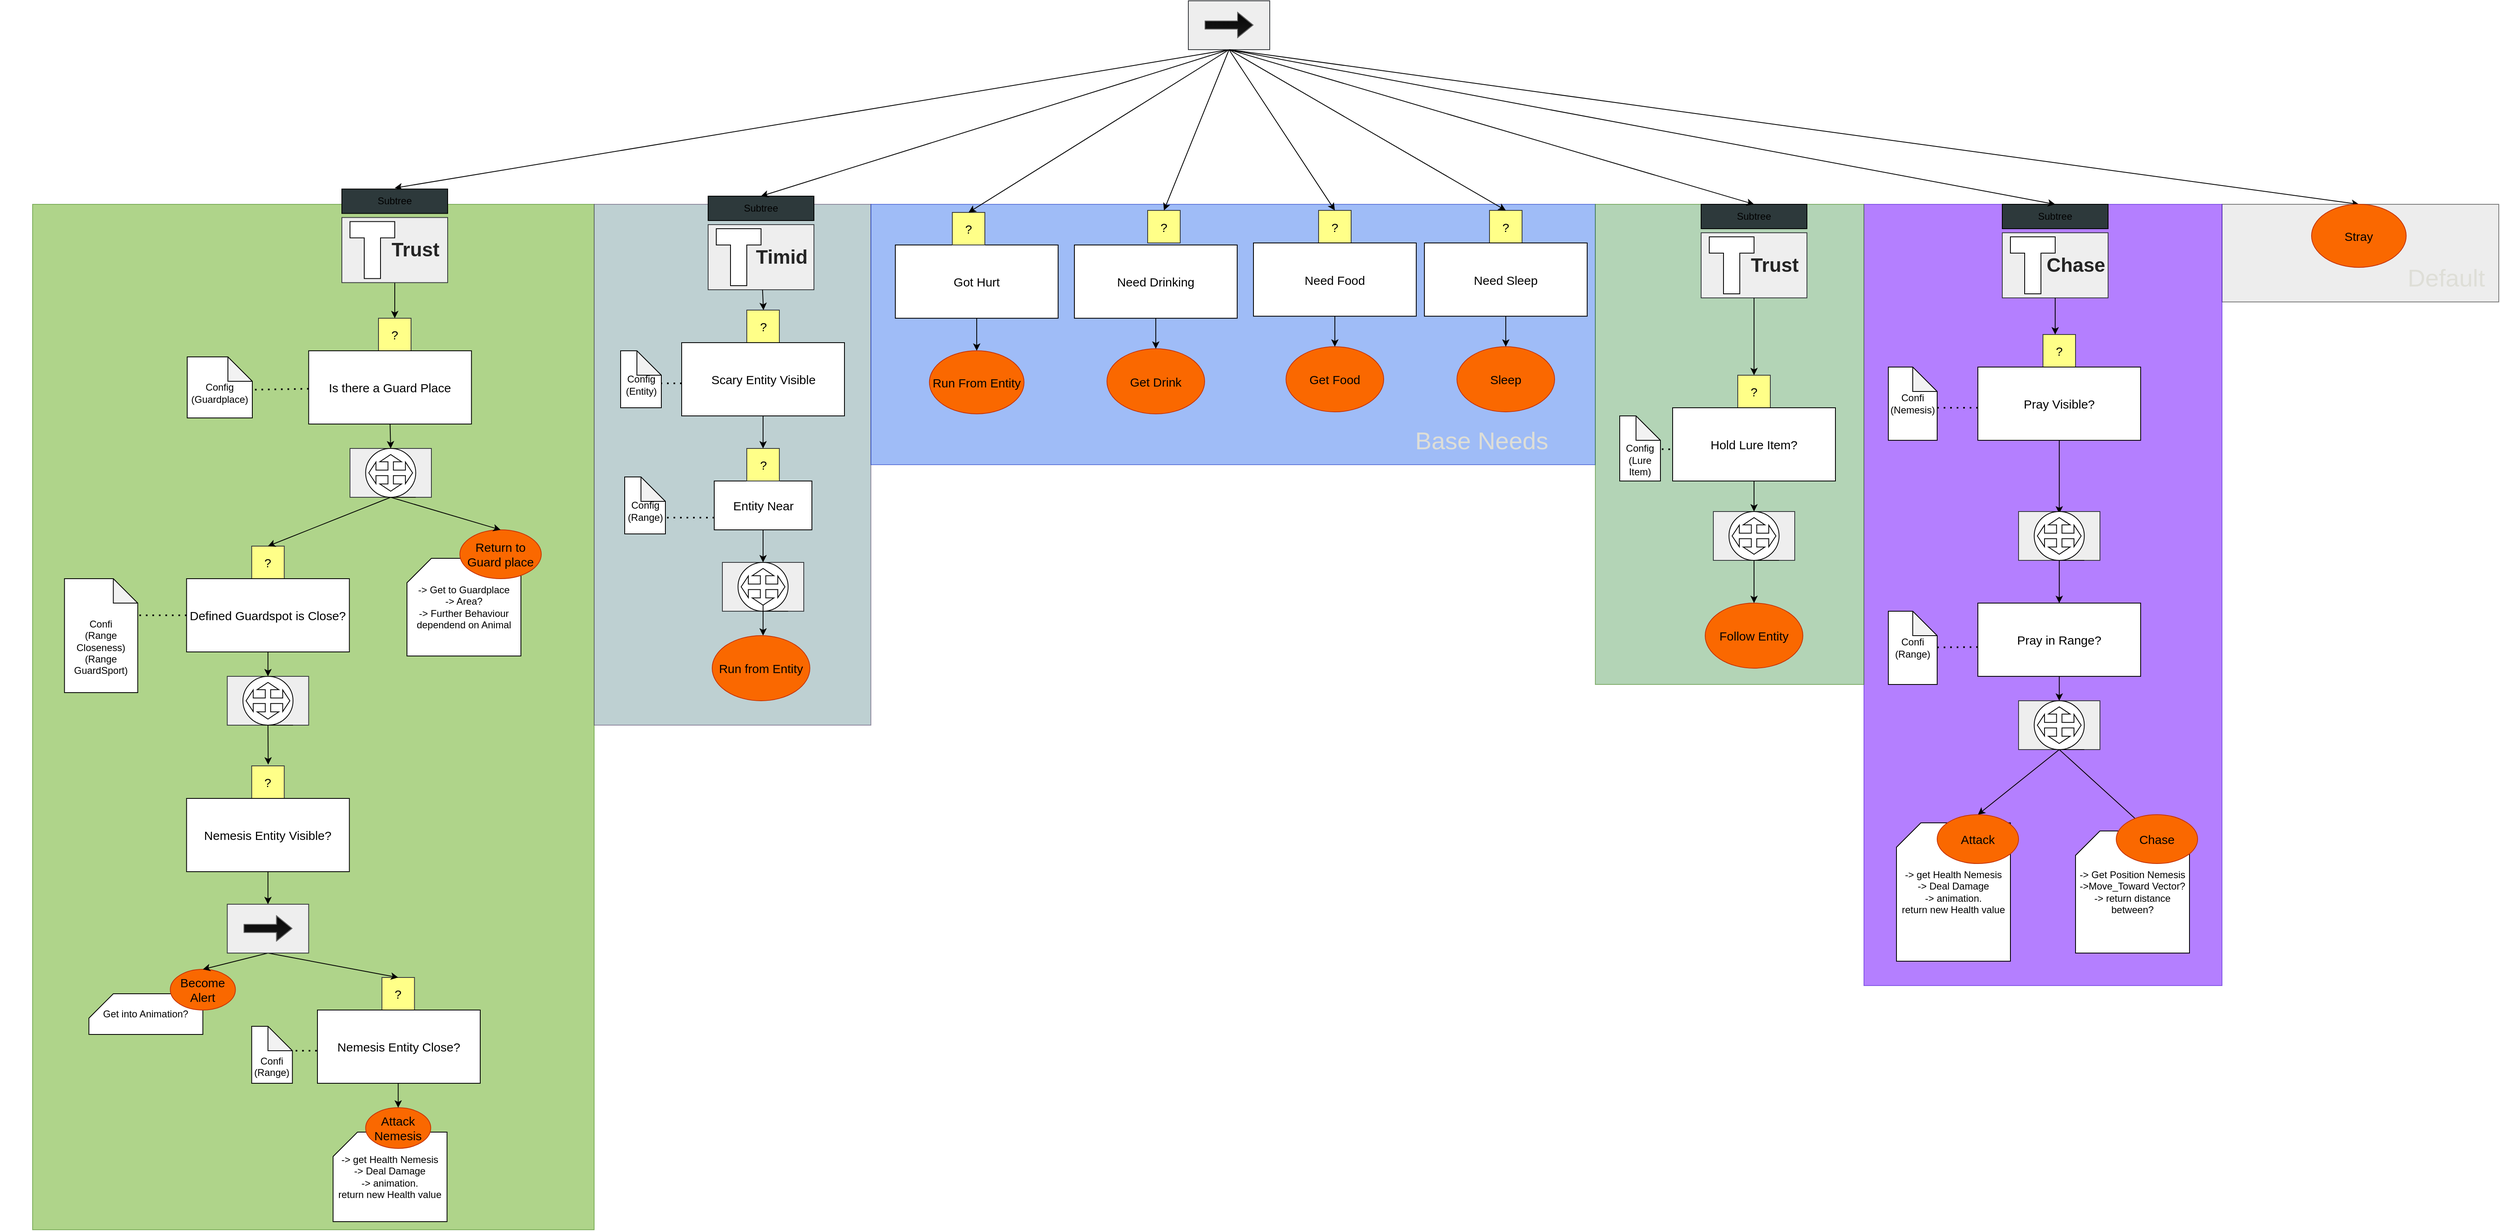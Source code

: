 <mxfile>
    <diagram id="Z_F1ucNjSrVNeIuePCGY" name="Page-1">
        <mxGraphModel dx="2148" dy="1580" grid="1" gridSize="10" guides="1" tooltips="1" connect="1" arrows="1" fold="1" page="1" pageScale="1" pageWidth="1800" pageHeight="1600" math="0" shadow="0">
            <root>
                <mxCell id="0"/>
                <mxCell id="1" parent="0"/>
                <mxCell id="317" value="" style="rounded=0;whiteSpace=wrap;html=1;labelBackgroundColor=#F5F5F5;fontSize=15;opacity=50;fillColor=#DBDBDB;" vertex="1" parent="1">
                    <mxGeometry x="2840" y="280" width="340" height="120" as="geometry"/>
                </mxCell>
                <mxCell id="229" value="" style="rounded=0;whiteSpace=wrap;html=1;labelBackgroundColor=#F5F5F5;fontSize=15;fontColor=#ffffff;fillColor=#60a917;strokeColor=#2D7600;opacity=50;" vertex="1" parent="1">
                    <mxGeometry x="150" y="280" width="690" height="1260" as="geometry"/>
                </mxCell>
                <mxCell id="43" value="" style="group" vertex="1" connectable="0" parent="1">
                    <mxGeometry x="110" y="360" width="1070" height="1170" as="geometry"/>
                </mxCell>
                <mxCell id="230" value="" style="rounded=0;whiteSpace=wrap;html=1;labelBackgroundColor=#F5F5F5;fontSize=15;fontColor=#ffffff;fillColor=#7EA2A6;strokeColor=#432D57;opacity=50;" vertex="1" parent="43">
                    <mxGeometry x="730" y="-80" width="340" height="640" as="geometry"/>
                </mxCell>
                <mxCell id="2" value="-&amp;gt; get Health Nemesis&lt;br&gt;-&amp;gt; Deal Damage&lt;br&gt;-&amp;gt; animation.&lt;br&gt;return new Health value" style="shape=card;whiteSpace=wrap;html=1;" vertex="1" parent="43">
                    <mxGeometry x="409.23" y="1060" width="140" height="110" as="geometry"/>
                </mxCell>
                <mxCell id="3" value="Get into Animation?" style="shape=card;whiteSpace=wrap;html=1;" vertex="1" parent="43">
                    <mxGeometry x="109.23" y="890" width="140" height="50" as="geometry"/>
                </mxCell>
                <mxCell id="4" value="&lt;font style=&quot;font-size: 15px&quot; color=&quot;#000000&quot;&gt;?&lt;/font&gt;" style="rounded=0;whiteSpace=wrap;html=1;fillColor=#ffff88;strokeColor=#36393d;" vertex="1" parent="43">
                    <mxGeometry x="469.23" y="870" width="40" height="40" as="geometry"/>
                </mxCell>
                <mxCell id="5" value="&lt;font style=&quot;font-size: 15px&quot; color=&quot;#000000&quot;&gt;?&lt;/font&gt;" style="rounded=0;whiteSpace=wrap;html=1;fillColor=#ffff88;strokeColor=#36393d;" vertex="1" parent="43">
                    <mxGeometry x="309.23" y="610" width="40" height="40" as="geometry"/>
                </mxCell>
                <mxCell id="6" value="" style="edgeStyle=none;html=1;entryX=0.5;entryY=0;entryDx=0;entryDy=0;exitX=0.5;exitY=1;exitDx=0;exitDy=0;" edge="1" parent="43" source="8">
                    <mxGeometry relative="1" as="geometry">
                        <mxPoint x="309.23" y="490" as="sourcePoint"/>
                        <mxPoint x="329.23" y="500" as="targetPoint"/>
                    </mxGeometry>
                </mxCell>
                <mxCell id="7" value="&lt;font style=&quot;font-size: 15px&quot; color=&quot;#000000&quot;&gt;?&lt;/font&gt;" style="rounded=0;whiteSpace=wrap;html=1;fillColor=#ffff88;strokeColor=#36393d;" vertex="1" parent="43">
                    <mxGeometry x="309.23" y="340" width="40" height="40" as="geometry"/>
                </mxCell>
                <mxCell id="8" value="&lt;font style=&quot;font-size: 15px&quot;&gt;Defined Guardspot is Close?&lt;/font&gt;" style="rounded=0;whiteSpace=wrap;html=1;" vertex="1" parent="43">
                    <mxGeometry x="229.23" y="380" width="200" height="90" as="geometry"/>
                </mxCell>
                <mxCell id="9" value="" style="edgeStyle=none;html=1;exitX=0.5;exitY=1;exitDx=0;exitDy=0;entryX=0.5;entryY=0;entryDx=0;entryDy=0;" edge="1" parent="43" target="33" source="47">
                    <mxGeometry relative="1" as="geometry">
                        <mxPoint x="499.23" y="190" as="sourcePoint"/>
                    </mxGeometry>
                </mxCell>
                <mxCell id="10" value="&lt;font style=&quot;font-size: 15px&quot;&gt;Nemesis Entity Visible?&lt;/font&gt;" style="rounded=0;whiteSpace=wrap;html=1;" vertex="1" parent="43">
                    <mxGeometry x="229.23" y="650" width="200" height="90" as="geometry"/>
                </mxCell>
                <mxCell id="12" value="&lt;font style=&quot;font-size: 15px&quot;&gt;Nemesis Entity Close?&lt;/font&gt;" style="rounded=0;whiteSpace=wrap;html=1;" vertex="1" parent="43">
                    <mxGeometry x="390" y="910" width="200" height="90" as="geometry"/>
                </mxCell>
                <mxCell id="13" value="" style="edgeStyle=none;html=1;entryX=0.506;entryY=-0.039;entryDx=0;entryDy=0;exitX=0.5;exitY=1;exitDx=0;exitDy=0;entryPerimeter=0;" edge="1" parent="43" target="5">
                    <mxGeometry relative="1" as="geometry">
                        <mxPoint x="329.23" y="560" as="sourcePoint"/>
                        <mxPoint x="339.23" y="510" as="targetPoint"/>
                    </mxGeometry>
                </mxCell>
                <mxCell id="14" value="" style="edgeStyle=none;html=1;exitX=0.5;exitY=1;exitDx=0;exitDy=0;" edge="1" parent="43" source="10">
                    <mxGeometry relative="1" as="geometry">
                        <mxPoint x="349.23" y="490" as="sourcePoint"/>
                        <mxPoint x="329.23" y="780" as="targetPoint"/>
                    </mxGeometry>
                </mxCell>
                <mxCell id="15" value="Become&lt;br&gt;Alert" style="ellipse;whiteSpace=wrap;html=1;fontSize=15;fillColor=#fa6800;strokeColor=#C73500;fontColor=#000000;" vertex="1" parent="43">
                    <mxGeometry x="209.23" y="860" width="80" height="50" as="geometry"/>
                </mxCell>
                <mxCell id="16" value="&lt;br&gt;&lt;br&gt;Confi&lt;br&gt;(Range Closeness)&lt;br&gt;(Range GuardSport)" style="shape=note;whiteSpace=wrap;html=1;backgroundOutline=1;darkOpacity=0.05;" vertex="1" parent="43">
                    <mxGeometry x="79.23" y="380" width="90" height="140" as="geometry"/>
                </mxCell>
                <mxCell id="17" value="" style="endArrow=none;dashed=1;html=1;dashPattern=1 3;strokeWidth=2;fontSize=15;exitX=0;exitY=0.5;exitDx=0;exitDy=0;" edge="1" parent="43" source="8">
                    <mxGeometry width="50" height="50" relative="1" as="geometry">
                        <mxPoint x="329.23" y="480" as="sourcePoint"/>
                        <mxPoint x="169.23" y="425" as="targetPoint"/>
                    </mxGeometry>
                </mxCell>
                <mxCell id="18" value="" style="endArrow=classic;html=1;fontSize=15;entryX=0.5;entryY=0;entryDx=0;entryDy=0;exitX=0.5;exitY=1;exitDx=0;exitDy=0;" edge="1" parent="43" target="15">
                    <mxGeometry width="50" height="50" relative="1" as="geometry">
                        <mxPoint x="329.23" y="840" as="sourcePoint"/>
                        <mxPoint x="299.23" y="760" as="targetPoint"/>
                    </mxGeometry>
                </mxCell>
                <mxCell id="19" value="Attack&lt;br&gt;Nemesis" style="ellipse;whiteSpace=wrap;html=1;fontSize=15;fillColor=#fa6800;strokeColor=#C73500;fontColor=#000000;" vertex="1" parent="43">
                    <mxGeometry x="449.23" y="1030" width="80" height="50" as="geometry"/>
                </mxCell>
                <mxCell id="11" value="" style="edgeStyle=none;html=1;" edge="1" parent="43" target="19">
                    <mxGeometry relative="1" as="geometry">
                        <mxPoint x="489.23" y="1000" as="sourcePoint"/>
                    </mxGeometry>
                </mxCell>
                <mxCell id="20" value="&lt;br&gt;&lt;br&gt;Confi&lt;br&gt;(Range)" style="shape=note;whiteSpace=wrap;html=1;backgroundOutline=1;darkOpacity=0.05;" vertex="1" parent="43">
                    <mxGeometry x="309.23" y="930" width="50" height="70" as="geometry"/>
                </mxCell>
                <mxCell id="21" value="" style="endArrow=none;dashed=1;html=1;dashPattern=1 3;strokeWidth=2;fontSize=15;" edge="1" parent="43">
                    <mxGeometry width="50" height="50" relative="1" as="geometry">
                        <mxPoint x="389.23" y="960" as="sourcePoint"/>
                        <mxPoint x="359.23" y="960" as="targetPoint"/>
                    </mxGeometry>
                </mxCell>
                <mxCell id="22" value="" style="edgeStyle=none;html=1;entryX=0.5;entryY=0;entryDx=0;entryDy=0;exitX=0.5;exitY=1;exitDx=0;exitDy=0;" edge="1" parent="43" source="33" target="7">
                    <mxGeometry relative="1" as="geometry">
                        <mxPoint x="489.23" y="250" as="sourcePoint"/>
                        <mxPoint x="339.23" y="510" as="targetPoint"/>
                    </mxGeometry>
                </mxCell>
                <mxCell id="26" value="-&amp;gt; Get to Guardplace&lt;br&gt;-&amp;gt; Area?&lt;br&gt;-&amp;gt; Further Behaviour dependend on Animal" style="shape=card;whiteSpace=wrap;html=1;" vertex="1" parent="43">
                    <mxGeometry x="500" y="355" width="140" height="120" as="geometry"/>
                </mxCell>
                <mxCell id="28" value="Return to Guard place" style="ellipse;whiteSpace=wrap;html=1;fontSize=15;fillColor=#fa6800;strokeColor=#C73500;fontColor=#000000;" vertex="1" parent="43">
                    <mxGeometry x="565" y="320" width="100" height="60" as="geometry"/>
                </mxCell>
                <mxCell id="31" value="" style="group" vertex="1" connectable="0" parent="43">
                    <mxGeometry x="430" y="220" width="100" height="60" as="geometry"/>
                </mxCell>
                <mxCell id="32" value="" style="rounded=0;whiteSpace=wrap;html=1;fontSize=15;fillColor=#eeeeee;strokeColor=#36393d;" vertex="1" parent="31">
                    <mxGeometry width="100" height="60" as="geometry"/>
                </mxCell>
                <mxCell id="33" value="" style="shape=tapeData;whiteSpace=wrap;html=1;perimeter=ellipsePerimeter;fillColor=#FFFFFF;strokeColor=#050505;" vertex="1" parent="31">
                    <mxGeometry x="19.231" width="61.538" height="60" as="geometry"/>
                </mxCell>
                <mxCell id="34" value="&lt;br&gt;" style="html=1;shadow=0;dashed=0;align=center;verticalAlign=middle;shape=mxgraph.arrows2.quadArrow;dy=3.33;dx=8.83;notch=24;arrowHead=10;" vertex="1" parent="31">
                    <mxGeometry x="23.077" y="7.5" width="53.846" height="45" as="geometry"/>
                </mxCell>
                <mxCell id="23" value="" style="edgeStyle=none;html=1;exitX=0.5;exitY=1;exitDx=0;exitDy=0;entryX=0.5;entryY=0;entryDx=0;entryDy=0;" edge="1" parent="43" source="33" target="28">
                    <mxGeometry relative="1" as="geometry">
                        <mxPoint x="420" y="250" as="sourcePoint"/>
                        <mxPoint x="660" y="320" as="targetPoint"/>
                    </mxGeometry>
                </mxCell>
                <mxCell id="35" value="" style="group" vertex="1" connectable="0" parent="43">
                    <mxGeometry x="279.23" y="500" width="100" height="60" as="geometry"/>
                </mxCell>
                <mxCell id="36" value="" style="rounded=0;whiteSpace=wrap;html=1;fontSize=15;fillColor=#eeeeee;strokeColor=#36393d;" vertex="1" parent="35">
                    <mxGeometry width="100" height="60" as="geometry"/>
                </mxCell>
                <mxCell id="37" value="" style="shape=tapeData;whiteSpace=wrap;html=1;perimeter=ellipsePerimeter;fillColor=#FFFFFF;strokeColor=#050505;" vertex="1" parent="35">
                    <mxGeometry x="19.231" width="61.538" height="60" as="geometry"/>
                </mxCell>
                <mxCell id="38" value="&lt;br&gt;" style="html=1;shadow=0;dashed=0;align=center;verticalAlign=middle;shape=mxgraph.arrows2.quadArrow;dy=3.33;dx=8.83;notch=24;arrowHead=10;" vertex="1" parent="35">
                    <mxGeometry x="23.077" y="7.5" width="53.846" height="45" as="geometry"/>
                </mxCell>
                <mxCell id="39" value="" style="endArrow=classic;html=1;fontSize=15;entryX=0.5;entryY=0;entryDx=0;entryDy=0;exitX=0.5;exitY=1;exitDx=0;exitDy=0;" edge="1" parent="43" target="4">
                    <mxGeometry width="50" height="50" relative="1" as="geometry">
                        <mxPoint x="329.23" y="840" as="sourcePoint"/>
                        <mxPoint x="249.23" y="870" as="targetPoint"/>
                        <Array as="points"/>
                    </mxGeometry>
                </mxCell>
                <mxCell id="40" value="" style="group" vertex="1" connectable="0" parent="43">
                    <mxGeometry x="279.23" y="780" width="100" height="60" as="geometry"/>
                </mxCell>
                <mxCell id="41" value="" style="rounded=0;whiteSpace=wrap;html=1;fontSize=15;fillColor=#eeeeee;strokeColor=#36393d;" vertex="1" parent="40">
                    <mxGeometry width="100" height="60" as="geometry"/>
                </mxCell>
                <mxCell id="42" value="" style="shape=flexArrow;endArrow=classic;html=1;fillColor=#050505;gradientColor=#191919;strokeColor=#666666;" edge="1" parent="40">
                    <mxGeometry width="50" height="50" relative="1" as="geometry">
                        <mxPoint x="20" y="29.71" as="sourcePoint"/>
                        <mxPoint x="80" y="29.71" as="targetPoint"/>
                        <Array as="points">
                            <mxPoint x="40" y="29.71"/>
                            <mxPoint x="50" y="29.71"/>
                        </Array>
                    </mxGeometry>
                </mxCell>
                <mxCell id="46" value="&lt;font style=&quot;font-size: 15px&quot; color=&quot;#000000&quot;&gt;?&lt;/font&gt;" style="rounded=0;whiteSpace=wrap;html=1;fillColor=#ffff88;strokeColor=#36393d;" vertex="1" parent="43">
                    <mxGeometry x="465" y="60" width="40" height="40" as="geometry"/>
                </mxCell>
                <mxCell id="47" value="&lt;font style=&quot;font-size: 15px&quot;&gt;Is there a Guard Place&lt;/font&gt;" style="rounded=0;whiteSpace=wrap;html=1;" vertex="1" parent="43">
                    <mxGeometry x="379.23" y="100" width="200" height="90" as="geometry"/>
                </mxCell>
                <mxCell id="52" value="" style="edgeStyle=none;html=1;" edge="1" parent="43" source="46">
                    <mxGeometry relative="1" as="geometry">
                        <mxPoint x="499.23" y="100" as="targetPoint"/>
                    </mxGeometry>
                </mxCell>
                <mxCell id="53" value="" style="edgeStyle=none;html=1;" edge="1" parent="43" source="46">
                    <mxGeometry relative="1" as="geometry">
                        <mxPoint x="499.23" y="100" as="targetPoint"/>
                    </mxGeometry>
                </mxCell>
                <mxCell id="186" value="&lt;br&gt;Config&lt;br&gt;(Guardplace)" style="shape=note;whiteSpace=wrap;html=1;backgroundOutline=1;darkOpacity=0.05;" vertex="1" parent="43">
                    <mxGeometry x="230.0" y="107.5" width="80" height="75" as="geometry"/>
                </mxCell>
                <mxCell id="188" value="" style="endArrow=none;dashed=1;html=1;dashPattern=1 3;strokeWidth=2;fontSize=15;entryX=0.99;entryY=0.538;entryDx=0;entryDy=0;entryPerimeter=0;" edge="1" parent="43" source="47" target="186">
                    <mxGeometry width="50" height="50" relative="1" as="geometry">
                        <mxPoint x="330" y="148" as="sourcePoint"/>
                        <mxPoint x="369.23" y="160" as="targetPoint"/>
                    </mxGeometry>
                </mxCell>
                <mxCell id="217" value="" style="edgeStyle=none;html=1;fontColor=#242424;entryX=0.5;entryY=0;entryDx=0;entryDy=0;exitX=0.5;exitY=1;exitDx=0;exitDy=0;" edge="1" parent="43" target="46">
                    <mxGeometry relative="1" as="geometry">
                        <mxPoint x="485" y="15.0" as="sourcePoint"/>
                    </mxGeometry>
                </mxCell>
                <mxCell id="72" value="&lt;font style=&quot;font-size: 15px&quot; color=&quot;#000000&quot;&gt;?&lt;/font&gt;" style="rounded=0;whiteSpace=wrap;html=1;fillColor=#ffff88;strokeColor=#36393d;" vertex="1" parent="43">
                    <mxGeometry x="917.5" y="50" width="40" height="40" as="geometry"/>
                </mxCell>
                <mxCell id="73" value="&lt;font style=&quot;font-size: 15px&quot;&gt;Scary Entity Visible&lt;/font&gt;" style="rounded=0;whiteSpace=wrap;html=1;" vertex="1" parent="43">
                    <mxGeometry x="837.5" y="90" width="200" height="90" as="geometry"/>
                </mxCell>
                <mxCell id="74" value="Entity Near" style="rounded=0;whiteSpace=wrap;html=1;fontSize=15;" vertex="1" parent="43">
                    <mxGeometry x="877.5" y="260" width="120" height="60" as="geometry"/>
                </mxCell>
                <mxCell id="76" value="" style="endArrow=classic;html=1;fontSize=15;exitX=0.5;exitY=1;exitDx=0;exitDy=0;entryX=0.5;entryY=0;entryDx=0;entryDy=0;" edge="1" parent="43" source="74">
                    <mxGeometry width="50" height="50" relative="1" as="geometry">
                        <mxPoint x="937.5" y="350" as="sourcePoint"/>
                        <mxPoint x="937.5" y="360" as="targetPoint"/>
                    </mxGeometry>
                </mxCell>
                <mxCell id="82" value="&lt;font style=&quot;font-size: 15px&quot; color=&quot;#000000&quot;&gt;?&lt;/font&gt;" style="rounded=0;whiteSpace=wrap;html=1;fillColor=#ffff88;strokeColor=#36393d;" vertex="1" parent="43">
                    <mxGeometry x="917.5" y="220" width="40" height="40" as="geometry"/>
                </mxCell>
                <mxCell id="108" value="" style="group" vertex="1" connectable="0" parent="43">
                    <mxGeometry x="887.5" y="360" width="100" height="60" as="geometry"/>
                </mxCell>
                <mxCell id="109" value="" style="rounded=0;whiteSpace=wrap;html=1;fontSize=15;fillColor=#eeeeee;strokeColor=#36393d;" vertex="1" parent="108">
                    <mxGeometry width="100" height="60" as="geometry"/>
                </mxCell>
                <mxCell id="110" value="" style="shape=tapeData;whiteSpace=wrap;html=1;perimeter=ellipsePerimeter;fillColor=#FFFFFF;strokeColor=#050505;" vertex="1" parent="108">
                    <mxGeometry x="19.231" width="61.538" height="60" as="geometry"/>
                </mxCell>
                <mxCell id="111" value="&lt;br&gt;" style="html=1;shadow=0;dashed=0;align=center;verticalAlign=middle;shape=mxgraph.arrows2.quadArrow;dy=3.33;dx=8.83;notch=24;arrowHead=10;" vertex="1" parent="108">
                    <mxGeometry x="23.077" y="7.5" width="53.846" height="45" as="geometry"/>
                </mxCell>
                <mxCell id="125" value="" style="edgeStyle=none;html=1;fontColor=#242424;" edge="1" parent="43" target="82">
                    <mxGeometry relative="1" as="geometry">
                        <mxPoint x="937.5" y="180" as="sourcePoint"/>
                    </mxGeometry>
                </mxCell>
                <mxCell id="126" value="" style="edgeStyle=none;html=1;fontColor=#242424;" edge="1" parent="43" source="111">
                    <mxGeometry relative="1" as="geometry">
                        <mxPoint x="937.5" y="450" as="targetPoint"/>
                    </mxGeometry>
                </mxCell>
                <mxCell id="185" value="" style="endArrow=none;dashed=1;html=1;dashPattern=1 3;strokeWidth=2;fontSize=15;" edge="1" parent="43">
                    <mxGeometry width="50" height="50" relative="1" as="geometry">
                        <mxPoint x="837.5" y="140" as="sourcePoint"/>
                        <mxPoint x="807.5" y="140" as="targetPoint"/>
                        <Array as="points"/>
                    </mxGeometry>
                </mxCell>
                <mxCell id="220" value="" style="endArrow=none;dashed=1;html=1;dashPattern=1 3;strokeWidth=2;fontSize=15;entryX=0;entryY=0;entryDx=50;entryDy=50;entryPerimeter=0;exitX=0;exitY=0.75;exitDx=0;exitDy=0;" edge="1" parent="43" source="74" target="219">
                    <mxGeometry width="50" height="50" relative="1" as="geometry">
                        <mxPoint x="847.5" y="150" as="sourcePoint"/>
                        <mxPoint x="817.5" y="150" as="targetPoint"/>
                        <Array as="points"/>
                    </mxGeometry>
                </mxCell>
                <mxCell id="180" value="&lt;br&gt;Config&lt;br&gt;(Entity)" style="shape=note;whiteSpace=wrap;html=1;backgroundOutline=1;darkOpacity=0.05;" vertex="1" parent="43">
                    <mxGeometry x="762.5" y="100" width="50" height="70" as="geometry"/>
                </mxCell>
                <mxCell id="219" value="&lt;br&gt;Config&lt;br&gt;(Range)" style="shape=note;whiteSpace=wrap;html=1;backgroundOutline=1;darkOpacity=0.05;" vertex="1" parent="43">
                    <mxGeometry x="767.5" y="255" width="50" height="70" as="geometry"/>
                </mxCell>
                <mxCell id="309" value="" style="rounded=0;whiteSpace=wrap;html=1;labelBackgroundColor=#F5F5F5;fontSize=15;fontColor=#ffffff;fillColor=#6a00ff;strokeColor=#3700CC;opacity=50;" vertex="1" parent="1">
                    <mxGeometry x="2400" y="280" width="440" height="960" as="geometry"/>
                </mxCell>
                <mxCell id="97" value="" style="group" vertex="1" connectable="0" parent="1">
                    <mxGeometry x="880" y="270" width="1190" height="1270" as="geometry"/>
                </mxCell>
                <mxCell id="231" value="" style="rounded=0;whiteSpace=wrap;html=1;labelBackgroundColor=#F5F5F5;fontSize=15;fontColor=#ffffff;fillColor=#417BEF;strokeColor=#001DBC;opacity=50;" vertex="1" parent="97">
                    <mxGeometry x="300" y="10" width="890" height="320" as="geometry"/>
                </mxCell>
                <mxCell id="77" value="Run from Entity" style="ellipse;whiteSpace=wrap;html=1;fontSize=15;fillColor=#fa6800;strokeColor=#C73500;fontColor=#000000;" vertex="1" parent="97">
                    <mxGeometry x="105" y="540" width="120" height="80" as="geometry"/>
                </mxCell>
                <mxCell id="98" value="" style="group" vertex="1" connectable="0" parent="97">
                    <mxGeometry x="90" width="150" height="140" as="geometry"/>
                </mxCell>
                <mxCell id="103" value="Subtree" style="rounded=0;whiteSpace=wrap;html=1;fillColor=#2D393B;" vertex="1" parent="98">
                    <mxGeometry x="10" width="130" height="30" as="geometry"/>
                </mxCell>
                <mxCell id="327" value="" style="rounded=0;whiteSpace=wrap;html=1;fontSize=15;fillColor=#eeeeee;strokeColor=#36393d;" vertex="1" parent="98">
                    <mxGeometry x="10" y="35" width="130" height="80" as="geometry"/>
                </mxCell>
                <mxCell id="328" value="" style="shape=tee;whiteSpace=wrap;html=1;" vertex="1" parent="98">
                    <mxGeometry x="20" y="40" width="55" height="70" as="geometry"/>
                </mxCell>
                <mxCell id="329" value="&lt;font color=&quot;#242424&quot;&gt;Timid&lt;br&gt;&lt;/font&gt;" style="text;html=1;fontSize=24;fontStyle=1;verticalAlign=middle;align=center;" vertex="1" parent="98">
                    <mxGeometry x="50" y="55" width="100" height="40" as="geometry"/>
                </mxCell>
                <mxCell id="63" value="&lt;span style=&quot;font-size: 15px&quot;&gt;Need Drinking&lt;/span&gt;" style="rounded=0;whiteSpace=wrap;html=1;" vertex="1" parent="97">
                    <mxGeometry x="550" y="60" width="200" height="90" as="geometry"/>
                </mxCell>
                <mxCell id="127" value="Get Drink" style="ellipse;whiteSpace=wrap;html=1;fontSize=15;fillColor=#fa6800;strokeColor=#C73500;fontColor=#000000;" vertex="1" parent="97">
                    <mxGeometry x="590" y="187.5" width="120" height="80" as="geometry"/>
                </mxCell>
                <mxCell id="128" value="" style="edgeStyle=none;html=1;fontColor=#242424;" edge="1" parent="97" target="127">
                    <mxGeometry relative="1" as="geometry">
                        <mxPoint x="650" y="150" as="sourcePoint"/>
                    </mxGeometry>
                </mxCell>
                <mxCell id="190" value="" style="edgeStyle=none;html=1;fontColor=#242424;" edge="1" parent="97" source="140" target="138">
                    <mxGeometry relative="1" as="geometry"/>
                </mxCell>
                <mxCell id="140" value="&lt;span style=&quot;font-size: 15px&quot;&gt;Got Hurt&lt;/span&gt;" style="rounded=0;whiteSpace=wrap;html=1;" vertex="1" parent="97">
                    <mxGeometry x="330" y="60" width="200" height="90" as="geometry"/>
                </mxCell>
                <mxCell id="137" value="&lt;font style=&quot;font-size: 15px&quot; color=&quot;#000000&quot;&gt;?&lt;/font&gt;" style="rounded=0;whiteSpace=wrap;html=1;fillColor=#ffff88;strokeColor=#36393d;" vertex="1" parent="97">
                    <mxGeometry x="400" y="20" width="40" height="40" as="geometry"/>
                </mxCell>
                <mxCell id="138" value="Run From Entity" style="ellipse;whiteSpace=wrap;html=1;fontSize=15;fillColor=#fa6800;strokeColor=#C73500;fontColor=#000000;" vertex="1" parent="97">
                    <mxGeometry x="371.88" y="190" width="116.25" height="77.5" as="geometry"/>
                </mxCell>
                <mxCell id="272" value="Base Needs" style="text;html=1;align=center;verticalAlign=middle;resizable=0;points=[];autosize=1;strokeColor=none;fillColor=none;fontColor=#DEDED7;fontSize=30;" vertex="1" parent="97">
                    <mxGeometry x="960" y="280" width="180" height="40" as="geometry"/>
                </mxCell>
                <mxCell id="271" value="" style="rounded=0;whiteSpace=wrap;html=1;labelBackgroundColor=#F5F5F5;fontSize=15;fontColor=#ffffff;fillColor=#69A96F;strokeColor=#2D7600;opacity=50;" vertex="1" parent="1">
                    <mxGeometry x="2070" y="280" width="330" height="590" as="geometry"/>
                </mxCell>
                <mxCell id="51" value="" style="endArrow=classic;html=1;entryX=0.5;entryY=0;entryDx=0;entryDy=0;exitX=0.5;exitY=1;exitDx=0;exitDy=0;" edge="1" parent="1" source="49">
                    <mxGeometry width="50" height="50" relative="1" as="geometry">
                        <mxPoint x="800" y="350" as="sourcePoint"/>
                        <mxPoint x="595" y="260" as="targetPoint"/>
                    </mxGeometry>
                </mxCell>
                <mxCell id="68" value="" style="group" vertex="1" connectable="0" parent="1">
                    <mxGeometry x="1260" y="217.5" width="640" height="430" as="geometry"/>
                </mxCell>
                <mxCell id="62" value="&lt;font style=&quot;font-size: 15px&quot; color=&quot;#000000&quot;&gt;?&lt;/font&gt;" style="rounded=0;whiteSpace=wrap;html=1;fillColor=#ffff88;strokeColor=#36393d;" vertex="1" parent="68">
                    <mxGeometry x="260" y="70" width="40" height="40" as="geometry"/>
                </mxCell>
                <mxCell id="64" value="&lt;font style=&quot;font-size: 15px&quot; color=&quot;#000000&quot;&gt;?&lt;/font&gt;" style="rounded=0;whiteSpace=wrap;html=1;fillColor=#ffff88;strokeColor=#36393d;" vertex="1" parent="68">
                    <mxGeometry x="470" y="70" width="40" height="40" as="geometry"/>
                </mxCell>
                <mxCell id="65" value="&lt;span style=&quot;font-size: 15px&quot;&gt;Need Food&lt;/span&gt;" style="rounded=0;whiteSpace=wrap;html=1;" vertex="1" parent="68">
                    <mxGeometry x="390" y="110" width="200" height="90" as="geometry"/>
                </mxCell>
                <mxCell id="66" value="&lt;font style=&quot;font-size: 15px&quot; color=&quot;#000000&quot;&gt;?&lt;/font&gt;" style="rounded=0;whiteSpace=wrap;html=1;fillColor=#ffff88;strokeColor=#36393d;" vertex="1" parent="68">
                    <mxGeometry x="680" y="70" width="40" height="40" as="geometry"/>
                </mxCell>
                <mxCell id="67" value="&lt;span style=&quot;font-size: 15px&quot;&gt;Need Sleep&lt;/span&gt;" style="rounded=0;whiteSpace=wrap;html=1;" vertex="1" parent="68">
                    <mxGeometry x="600" y="110" width="200" height="90" as="geometry"/>
                </mxCell>
                <mxCell id="129" value="Get Food" style="ellipse;whiteSpace=wrap;html=1;fontSize=15;fillColor=#fa6800;strokeColor=#C73500;fontColor=#000000;" vertex="1" parent="68">
                    <mxGeometry x="430" y="237.5" width="120" height="80" as="geometry"/>
                </mxCell>
                <mxCell id="130" value="" style="edgeStyle=none;html=1;fontColor=#242424;" edge="1" parent="68" target="129">
                    <mxGeometry relative="1" as="geometry">
                        <mxPoint x="490" y="200" as="sourcePoint"/>
                    </mxGeometry>
                </mxCell>
                <mxCell id="131" value="Sleep" style="ellipse;whiteSpace=wrap;html=1;fontSize=15;fillColor=#fa6800;strokeColor=#C73500;fontColor=#000000;" vertex="1" parent="68">
                    <mxGeometry x="640" y="237.5" width="120" height="80" as="geometry"/>
                </mxCell>
                <mxCell id="132" value="" style="edgeStyle=none;html=1;fontColor=#242424;" edge="1" parent="68" target="131">
                    <mxGeometry relative="1" as="geometry">
                        <mxPoint x="700" y="200" as="sourcePoint"/>
                    </mxGeometry>
                </mxCell>
                <mxCell id="133" value="" style="endArrow=classic;html=1;entryX=0.5;entryY=0;entryDx=0;entryDy=0;exitX=0.5;exitY=1;exitDx=0;exitDy=0;" edge="1" parent="1" source="49" target="103">
                    <mxGeometry width="50" height="50" relative="1" as="geometry">
                        <mxPoint x="870" y="100" as="sourcePoint"/>
                        <mxPoint x="540" y="240" as="targetPoint"/>
                    </mxGeometry>
                </mxCell>
                <mxCell id="134" value="" style="endArrow=classic;html=1;exitX=0.5;exitY=1;exitDx=0;exitDy=0;entryX=0.5;entryY=0;entryDx=0;entryDy=0;" edge="1" parent="1" source="49" target="62">
                    <mxGeometry width="50" height="50" relative="1" as="geometry">
                        <mxPoint x="870" y="100" as="sourcePoint"/>
                        <mxPoint x="1320" y="270" as="targetPoint"/>
                    </mxGeometry>
                </mxCell>
                <mxCell id="135" value="" style="endArrow=classic;html=1;entryX=0.5;entryY=0;entryDx=0;entryDy=0;exitX=0.5;exitY=1;exitDx=0;exitDy=0;" edge="1" parent="1" source="49" target="64">
                    <mxGeometry width="50" height="50" relative="1" as="geometry">
                        <mxPoint x="860" y="90" as="sourcePoint"/>
                        <mxPoint x="1330" y="280" as="targetPoint"/>
                    </mxGeometry>
                </mxCell>
                <mxCell id="136" value="" style="endArrow=classic;html=1;entryX=0.5;entryY=0;entryDx=0;entryDy=0;exitX=0.5;exitY=1;exitDx=0;exitDy=0;" edge="1" parent="1" source="49" target="66">
                    <mxGeometry width="50" height="50" relative="1" as="geometry">
                        <mxPoint x="860" y="90" as="sourcePoint"/>
                        <mxPoint x="1540" y="280" as="targetPoint"/>
                    </mxGeometry>
                </mxCell>
                <mxCell id="141" value="" style="endArrow=classic;html=1;entryX=0.5;entryY=0;entryDx=0;entryDy=0;exitX=0.5;exitY=1;exitDx=0;exitDy=0;" edge="1" parent="1" source="49" target="137">
                    <mxGeometry width="50" height="50" relative="1" as="geometry">
                        <mxPoint x="860" y="90" as="sourcePoint"/>
                        <mxPoint x="1750" y="280" as="targetPoint"/>
                    </mxGeometry>
                </mxCell>
                <mxCell id="191" value="" style="group" vertex="1" connectable="0" parent="1">
                    <mxGeometry x="2200" y="315" width="140" height="80" as="geometry"/>
                </mxCell>
                <mxCell id="192" value="" style="rounded=0;whiteSpace=wrap;html=1;fontSize=15;fillColor=#eeeeee;strokeColor=#36393d;" vertex="1" parent="191">
                    <mxGeometry width="130" height="80" as="geometry"/>
                </mxCell>
                <mxCell id="193" value="" style="shape=tee;whiteSpace=wrap;html=1;" vertex="1" parent="191">
                    <mxGeometry x="10" y="5" width="55" height="70" as="geometry"/>
                </mxCell>
                <mxCell id="194" value="&lt;font color=&quot;#242424&quot;&gt;Trust&lt;br&gt;&lt;/font&gt;" style="text;html=1;fontSize=24;fontStyle=1;verticalAlign=middle;align=center;" vertex="1" parent="191">
                    <mxGeometry x="40" y="20" width="100" height="40" as="geometry"/>
                </mxCell>
                <mxCell id="195" value="Subtree" style="rounded=0;whiteSpace=wrap;html=1;fillColor=#2D393B;" vertex="1" parent="1">
                    <mxGeometry x="2200" y="280" width="130" height="30" as="geometry"/>
                </mxCell>
                <mxCell id="196" value="&lt;font style=&quot;font-size: 15px&quot; color=&quot;#000000&quot;&gt;?&lt;/font&gt;" style="rounded=0;whiteSpace=wrap;html=1;fillColor=#ffff88;strokeColor=#36393d;" vertex="1" parent="1">
                    <mxGeometry x="2245" y="490" width="40" height="40" as="geometry"/>
                </mxCell>
                <mxCell id="197" value="&lt;span style=&quot;font-size: 15px&quot;&gt;Hold Lure Item?&lt;/span&gt;" style="rounded=0;whiteSpace=wrap;html=1;" vertex="1" parent="1">
                    <mxGeometry x="2165" y="530" width="200" height="90" as="geometry"/>
                </mxCell>
                <mxCell id="198" value="" style="edgeStyle=none;html=1;fontColor=#242424;" edge="1" parent="1">
                    <mxGeometry relative="1" as="geometry">
                        <mxPoint x="2265" y="620" as="sourcePoint"/>
                        <mxPoint x="2265" y="657.5" as="targetPoint"/>
                    </mxGeometry>
                </mxCell>
                <mxCell id="199" value="" style="edgeStyle=none;html=1;fontColor=#242424;entryX=0.5;entryY=0;entryDx=0;entryDy=0;" edge="1" parent="1" source="192" target="196">
                    <mxGeometry relative="1" as="geometry"/>
                </mxCell>
                <mxCell id="203" value="Follow Entity" style="ellipse;whiteSpace=wrap;html=1;fontSize=15;fillColor=#fa6800;strokeColor=#C73500;fontColor=#000000;" vertex="1" parent="1">
                    <mxGeometry x="2205" y="770" width="120" height="80" as="geometry"/>
                </mxCell>
                <mxCell id="205" value="&lt;br&gt;&lt;br&gt;Config&lt;br&gt;(Lure Item)" style="shape=note;whiteSpace=wrap;html=1;backgroundOutline=1;darkOpacity=0.05;" vertex="1" parent="1">
                    <mxGeometry x="2100" y="540" width="50" height="80" as="geometry"/>
                </mxCell>
                <mxCell id="206" value="" style="endArrow=none;dashed=1;html=1;dashPattern=1 3;strokeWidth=2;fontSize=15;exitX=1.035;exitY=0.509;exitDx=0;exitDy=0;exitPerimeter=0;entryX=-0.002;entryY=0.567;entryDx=0;entryDy=0;entryPerimeter=0;" edge="1" parent="1" target="197">
                    <mxGeometry width="50" height="50" relative="1" as="geometry">
                        <mxPoint x="2151.75" y="580.9" as="sourcePoint"/>
                        <mxPoint x="2170" y="590" as="targetPoint"/>
                        <Array as="points"/>
                    </mxGeometry>
                </mxCell>
                <mxCell id="208" value="" style="endArrow=classic;html=1;entryX=0.5;entryY=0;entryDx=0;entryDy=0;exitX=0.5;exitY=1;exitDx=0;exitDy=0;" edge="1" parent="1" source="49" target="195">
                    <mxGeometry width="50" height="50" relative="1" as="geometry">
                        <mxPoint x="1620" y="90" as="sourcePoint"/>
                        <mxPoint x="1960" y="300" as="targetPoint"/>
                    </mxGeometry>
                </mxCell>
                <mxCell id="222" value="" style="group" vertex="1" connectable="0" parent="1">
                    <mxGeometry x="2215" y="657.5" width="100" height="60" as="geometry"/>
                </mxCell>
                <mxCell id="223" value="" style="rounded=0;whiteSpace=wrap;html=1;fontSize=15;fillColor=#eeeeee;strokeColor=#36393d;" vertex="1" parent="222">
                    <mxGeometry width="100" height="60" as="geometry"/>
                </mxCell>
                <mxCell id="224" value="" style="shape=tapeData;whiteSpace=wrap;html=1;perimeter=ellipsePerimeter;fillColor=#FFFFFF;strokeColor=#050505;" vertex="1" parent="222">
                    <mxGeometry x="19.231" width="61.538" height="60" as="geometry"/>
                </mxCell>
                <mxCell id="225" value="&lt;br&gt;" style="html=1;shadow=0;dashed=0;align=center;verticalAlign=middle;shape=mxgraph.arrows2.quadArrow;dy=3.33;dx=8.83;notch=24;arrowHead=10;" vertex="1" parent="222">
                    <mxGeometry x="23.077" y="7.5" width="53.846" height="45" as="geometry"/>
                </mxCell>
                <mxCell id="227" value="" style="edgeStyle=none;html=1;fontColor=#242424;" edge="1" parent="1" source="223" target="203">
                    <mxGeometry relative="1" as="geometry"/>
                </mxCell>
                <mxCell id="279" value="" style="group" vertex="1" connectable="0" parent="1">
                    <mxGeometry x="2570" y="315" width="140" height="80" as="geometry"/>
                </mxCell>
                <mxCell id="280" value="" style="rounded=0;whiteSpace=wrap;html=1;fontSize=15;fillColor=#eeeeee;strokeColor=#36393d;" vertex="1" parent="279">
                    <mxGeometry width="130" height="80" as="geometry"/>
                </mxCell>
                <mxCell id="281" value="" style="shape=tee;whiteSpace=wrap;html=1;" vertex="1" parent="279">
                    <mxGeometry x="10" y="5" width="55" height="70" as="geometry"/>
                </mxCell>
                <mxCell id="282" value="&lt;font color=&quot;#242424&quot;&gt;Chase&lt;br&gt;&lt;/font&gt;" style="text;html=1;fontSize=24;fontStyle=1;verticalAlign=middle;align=center;" vertex="1" parent="279">
                    <mxGeometry x="40" y="20" width="100" height="40" as="geometry"/>
                </mxCell>
                <mxCell id="283" value="Subtree" style="rounded=0;whiteSpace=wrap;html=1;fillColor=#2D393B;" vertex="1" parent="1">
                    <mxGeometry x="2570" y="280" width="130" height="30" as="geometry"/>
                </mxCell>
                <mxCell id="284" value="-&amp;gt; get Health Nemesis&lt;br&gt;-&amp;gt; Deal Damage&lt;br&gt;-&amp;gt; animation.&lt;br&gt;return new Health value" style="shape=card;whiteSpace=wrap;html=1;" vertex="1" parent="1">
                    <mxGeometry x="2440" y="1040" width="140" height="170" as="geometry"/>
                </mxCell>
                <mxCell id="287" value="&lt;font style=&quot;font-size: 15px&quot; color=&quot;#000000&quot;&gt;?&lt;/font&gt;" style="rounded=0;whiteSpace=wrap;html=1;fillColor=#ffff88;strokeColor=#36393d;" vertex="1" parent="1">
                    <mxGeometry x="2620" y="440" width="40" height="40" as="geometry"/>
                </mxCell>
                <mxCell id="288" value="&lt;span style=&quot;font-size: 15px&quot;&gt;Pray Visible?&lt;/span&gt;" style="rounded=0;whiteSpace=wrap;html=1;" vertex="1" parent="1">
                    <mxGeometry x="2540" y="480" width="200" height="90" as="geometry"/>
                </mxCell>
                <mxCell id="290" value="" style="edgeStyle=none;html=1;entryX=0.5;entryY=0;entryDx=0;entryDy=0;exitX=0.5;exitY=1;exitDx=0;exitDy=0;" edge="1" parent="1" target="291">
                    <mxGeometry relative="1" as="geometry">
                        <mxPoint x="2640" y="950" as="sourcePoint"/>
                        <mxPoint x="2760" y="748.0" as="targetPoint"/>
                    </mxGeometry>
                </mxCell>
                <mxCell id="291" value="Attack" style="ellipse;whiteSpace=wrap;html=1;fontSize=15;fillColor=#fa6800;strokeColor=#C73500;fontColor=#000000;" vertex="1" parent="1">
                    <mxGeometry x="2490" y="1030" width="100" height="60" as="geometry"/>
                </mxCell>
                <mxCell id="293" value="&lt;span style=&quot;font-size: 15px&quot;&gt;Pray in Range?&lt;/span&gt;" style="rounded=0;whiteSpace=wrap;html=1;" vertex="1" parent="1">
                    <mxGeometry x="2540" y="770" width="200" height="90" as="geometry"/>
                </mxCell>
                <mxCell id="294" value="" style="edgeStyle=none;html=1;entryX=0.5;entryY=0;entryDx=0;entryDy=0;exitX=0.5;exitY=1;exitDx=0;exitDy=0;" edge="1" parent="1" target="295">
                    <mxGeometry relative="1" as="geometry">
                        <mxPoint x="2640" y="950" as="sourcePoint"/>
                        <mxPoint x="2710" y="940" as="targetPoint"/>
                    </mxGeometry>
                </mxCell>
                <mxCell id="295" value="Chase" style="ellipse;whiteSpace=wrap;html=1;fontSize=15;fillColor=#fa6800;strokeColor=#C73500;fontColor=#000000;" vertex="1" parent="1">
                    <mxGeometry x="2700" y="1050" width="100" height="60" as="geometry"/>
                </mxCell>
                <mxCell id="298" value="" style="edgeStyle=none;html=1;entryX=0.5;entryY=0;entryDx=0;entryDy=0;exitX=0.5;exitY=1;exitDx=0;exitDy=0;" edge="1" parent="1" source="288">
                    <mxGeometry relative="1" as="geometry">
                        <mxPoint x="2810" y="480" as="sourcePoint"/>
                        <mxPoint x="2640" y="660" as="targetPoint"/>
                    </mxGeometry>
                </mxCell>
                <mxCell id="299" value="" style="edgeStyle=none;html=1;entryX=0.5;entryY=0;entryDx=0;entryDy=0;exitX=0.5;exitY=1;exitDx=0;exitDy=0;" edge="1" parent="1" source="313" target="293">
                    <mxGeometry relative="1" as="geometry">
                        <mxPoint x="2640" y="710" as="sourcePoint"/>
                        <mxPoint x="2650" y="670.0" as="targetPoint"/>
                    </mxGeometry>
                </mxCell>
                <mxCell id="300" value="" style="edgeStyle=none;html=1;exitX=0.5;exitY=1;exitDx=0;exitDy=0;" edge="1" parent="1" source="293">
                    <mxGeometry relative="1" as="geometry">
                        <mxPoint x="2650" y="730.0" as="sourcePoint"/>
                        <mxPoint x="2640" y="890" as="targetPoint"/>
                    </mxGeometry>
                </mxCell>
                <mxCell id="301" value="Confi&lt;br&gt;(Nemesis)" style="shape=note;whiteSpace=wrap;html=1;backgroundOutline=1;darkOpacity=0.05;" vertex="1" parent="1">
                    <mxGeometry x="2430" y="480" width="60" height="90" as="geometry"/>
                </mxCell>
                <mxCell id="302" value="" style="endArrow=none;dashed=1;html=1;dashPattern=1 3;strokeWidth=2;fontSize=15;" edge="1" parent="1">
                    <mxGeometry width="50" height="50" relative="1" as="geometry">
                        <mxPoint x="2490" y="530" as="sourcePoint"/>
                        <mxPoint x="2540" y="530" as="targetPoint"/>
                    </mxGeometry>
                </mxCell>
                <mxCell id="303" value="Confi&lt;br&gt;(Range)" style="shape=note;whiteSpace=wrap;html=1;backgroundOutline=1;darkOpacity=0.05;" vertex="1" parent="1">
                    <mxGeometry x="2430" y="780" width="60" height="90" as="geometry"/>
                </mxCell>
                <mxCell id="304" value="" style="endArrow=none;dashed=1;html=1;dashPattern=1 3;strokeWidth=2;fontSize=15;" edge="1" parent="1">
                    <mxGeometry width="50" height="50" relative="1" as="geometry">
                        <mxPoint x="2490" y="824.41" as="sourcePoint"/>
                        <mxPoint x="2540" y="824" as="targetPoint"/>
                    </mxGeometry>
                </mxCell>
                <mxCell id="306" value="-&amp;gt; Get Position Nemesis&lt;br&gt;-&amp;gt;Move_Toward Vector?&lt;br&gt;-&amp;gt; return distance between?" style="shape=card;whiteSpace=wrap;html=1;" vertex="1" parent="1">
                    <mxGeometry x="2660" y="1050" width="140" height="150" as="geometry"/>
                </mxCell>
                <mxCell id="305" value="Chase" style="ellipse;whiteSpace=wrap;html=1;fontSize=15;fillColor=#fa6800;strokeColor=#C73500;fontColor=#000000;" vertex="1" parent="1">
                    <mxGeometry x="2710" y="1030" width="100" height="60" as="geometry"/>
                </mxCell>
                <mxCell id="308" value="" style="edgeStyle=none;html=1;fontSize=30;fontColor=#242424;exitX=0.5;exitY=1;exitDx=0;exitDy=0;" edge="1" parent="1" source="280">
                    <mxGeometry relative="1" as="geometry">
                        <mxPoint x="2635" y="440" as="targetPoint"/>
                    </mxGeometry>
                </mxCell>
                <mxCell id="310" value="" style="endArrow=classic;html=1;exitX=0.5;exitY=1;exitDx=0;exitDy=0;entryX=0.5;entryY=0;entryDx=0;entryDy=0;" edge="1" parent="1" source="49" target="312">
                    <mxGeometry width="50" height="50" relative="1" as="geometry">
                        <mxPoint x="870" y="100" as="sourcePoint"/>
                        <mxPoint x="3010" y="250" as="targetPoint"/>
                    </mxGeometry>
                </mxCell>
                <mxCell id="312" value="Stray" style="ellipse;whiteSpace=wrap;html=1;fontSize=15;fillColor=#fa6800;strokeColor=#C73500;fontColor=#000000;" vertex="1" parent="1">
                    <mxGeometry x="2950" y="280" width="116.25" height="77.5" as="geometry"/>
                </mxCell>
                <mxCell id="313" value="" style="rounded=0;whiteSpace=wrap;html=1;fontSize=15;fillColor=#eeeeee;strokeColor=#36393d;" vertex="1" parent="1">
                    <mxGeometry x="2590" y="657.5" width="100" height="60" as="geometry"/>
                </mxCell>
                <mxCell id="49" value="" style="rounded=0;whiteSpace=wrap;html=1;fontSize=15;fillColor=#eeeeee;strokeColor=#36393d;" vertex="1" parent="1">
                    <mxGeometry x="1570" y="30" width="100" height="60" as="geometry"/>
                </mxCell>
                <mxCell id="335" value="" style="shape=tapeData;whiteSpace=wrap;html=1;perimeter=ellipsePerimeter;fillColor=#FFFFFF;strokeColor=#050505;" vertex="1" parent="1">
                    <mxGeometry x="2609.231" y="657.5" width="61.538" height="60" as="geometry"/>
                </mxCell>
                <mxCell id="50" value="" style="shape=flexArrow;endArrow=classic;html=1;fillColor=#050505;gradientColor=#191919;strokeColor=#666666;" edge="1" parent="1">
                    <mxGeometry width="50" height="50" relative="1" as="geometry">
                        <mxPoint x="1590" y="59.71" as="sourcePoint"/>
                        <mxPoint x="1650" y="59.71" as="targetPoint"/>
                        <Array as="points">
                            <mxPoint x="1610" y="59.71"/>
                            <mxPoint x="1620" y="59.71"/>
                        </Array>
                    </mxGeometry>
                </mxCell>
                <mxCell id="316" value="" style="edgeStyle=none;html=1;fontSize=30;fontColor=#DEDED7;" edge="1" parent="1">
                    <mxGeometry relative="1" as="geometry">
                        <mxPoint x="1046.846" y="385" as="sourcePoint"/>
                        <mxPoint x="1048" y="410" as="targetPoint"/>
                    </mxGeometry>
                </mxCell>
                <mxCell id="318" value="Default" style="text;html=1;align=center;verticalAlign=middle;resizable=0;points=[];autosize=1;strokeColor=none;fillColor=none;fontColor=#DEDED7;fontSize=30;" vertex="1" parent="1">
                    <mxGeometry x="3060" y="350" width="110" height="40" as="geometry"/>
                </mxCell>
                <mxCell id="319" value="" style="endArrow=classic;html=1;entryX=0.5;entryY=0;entryDx=0;entryDy=0;exitX=0.5;exitY=1;exitDx=0;exitDy=0;" edge="1" parent="1" source="49" target="283">
                    <mxGeometry width="50" height="50" relative="1" as="geometry">
                        <mxPoint x="1630" y="100" as="sourcePoint"/>
                        <mxPoint x="2275" y="290" as="targetPoint"/>
                    </mxGeometry>
                </mxCell>
                <mxCell id="331" value="" style="rounded=0;whiteSpace=wrap;html=1;fontSize=15;fillColor=#eeeeee;strokeColor=#36393d;" vertex="1" parent="1">
                    <mxGeometry x="530" y="296.25" width="130" height="80" as="geometry"/>
                </mxCell>
                <mxCell id="332" value="" style="shape=tee;whiteSpace=wrap;html=1;" vertex="1" parent="1">
                    <mxGeometry x="540" y="301.25" width="55" height="70" as="geometry"/>
                </mxCell>
                <mxCell id="333" value="&lt;font color=&quot;#242424&quot;&gt;Trust&lt;br&gt;&lt;/font&gt;" style="text;html=1;fontSize=24;fontStyle=1;verticalAlign=middle;align=center;" vertex="1" parent="1">
                    <mxGeometry x="570" y="316.25" width="100" height="40" as="geometry"/>
                </mxCell>
                <mxCell id="334" value="Subtree" style="rounded=0;whiteSpace=wrap;html=1;fillColor=#2D393B;" vertex="1" parent="1">
                    <mxGeometry x="530" y="261.25" width="130" height="30" as="geometry"/>
                </mxCell>
                <mxCell id="314" value="&lt;br&gt;" style="html=1;shadow=0;dashed=0;align=center;verticalAlign=middle;shape=mxgraph.arrows2.quadArrow;dy=3.33;dx=8.83;notch=24;arrowHead=10;" vertex="1" parent="1">
                    <mxGeometry x="2613.077" y="665" width="53.846" height="45" as="geometry"/>
                </mxCell>
                <mxCell id="337" value="" style="rounded=0;whiteSpace=wrap;html=1;fontSize=15;fillColor=#eeeeee;strokeColor=#36393d;" vertex="1" parent="1">
                    <mxGeometry x="2590" y="890" width="100" height="60" as="geometry"/>
                </mxCell>
                <mxCell id="338" value="" style="shape=tapeData;whiteSpace=wrap;html=1;perimeter=ellipsePerimeter;fillColor=#FFFFFF;strokeColor=#050505;" vertex="1" parent="1">
                    <mxGeometry x="2609.231" y="890" width="61.538" height="60" as="geometry"/>
                </mxCell>
                <mxCell id="339" value="&lt;br&gt;" style="html=1;shadow=0;dashed=0;align=center;verticalAlign=middle;shape=mxgraph.arrows2.quadArrow;dy=3.33;dx=8.83;notch=24;arrowHead=10;" vertex="1" parent="1">
                    <mxGeometry x="2613.077" y="897.5" width="53.846" height="45" as="geometry"/>
                </mxCell>
            </root>
        </mxGraphModel>
    </diagram>
</mxfile>